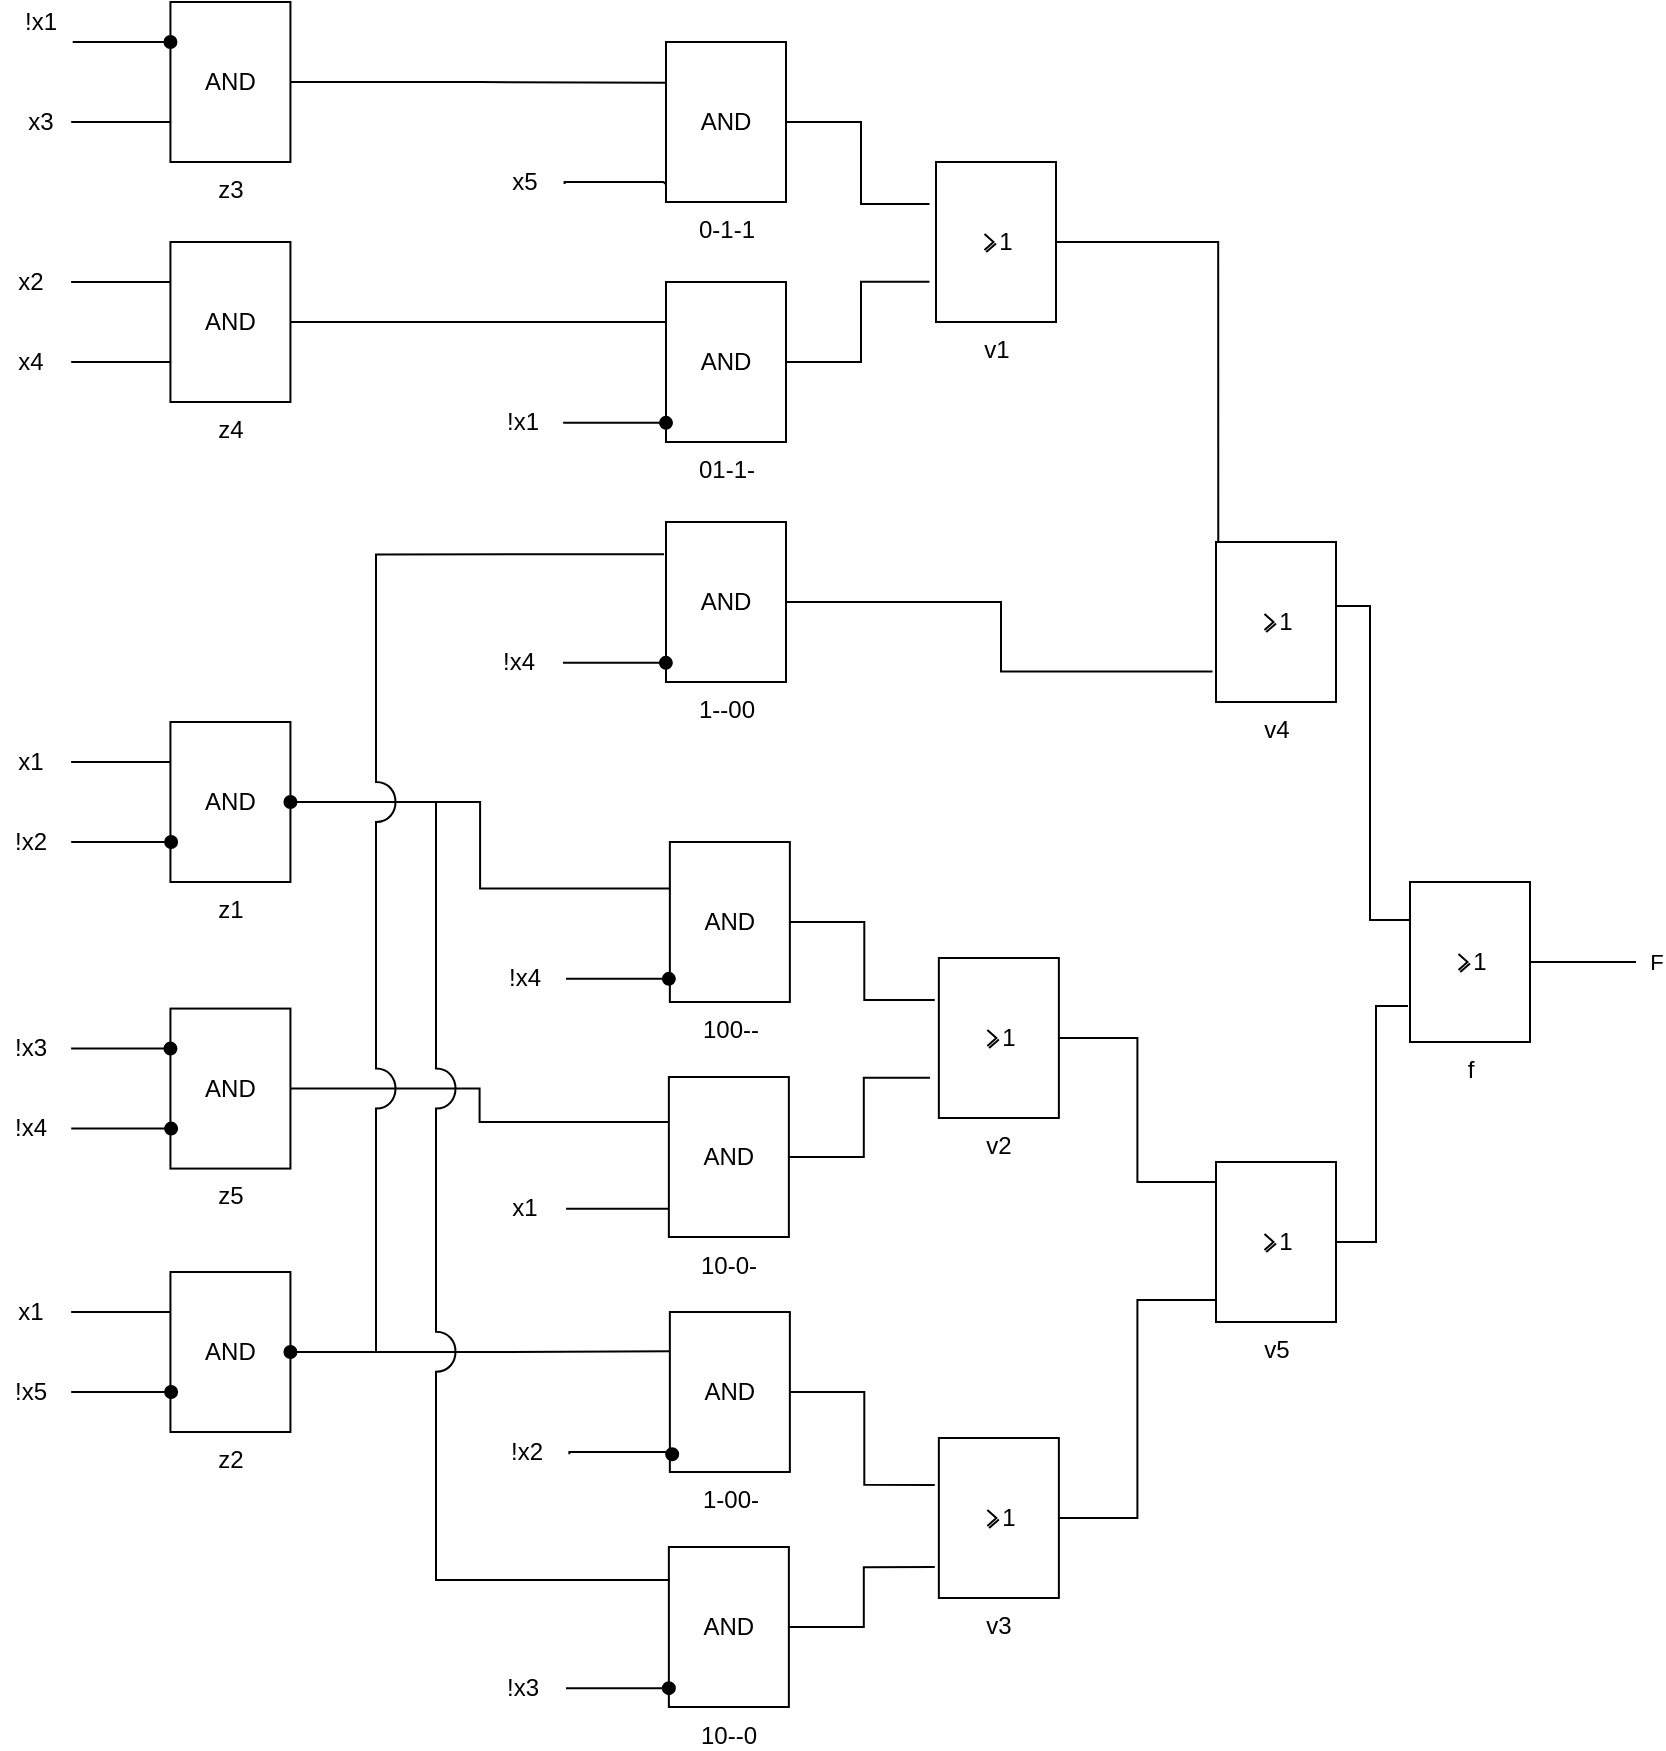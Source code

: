 <mxfile version="12.4.2" type="device" pages="1"><diagram id="nAmW9UyTiqPCp1huqP4M" name="Page-1"><mxGraphModel dx="1326" dy="931" grid="1" gridSize="10" guides="1" tooltips="1" connect="1" arrows="1" fold="1" page="1" pageScale="1" pageWidth="827" pageHeight="1169" math="0" shadow="0"><root><mxCell id="0"/><mxCell id="1" parent="0"/><mxCell id="XmIGuGzAtSbWgml-FMir-24" style="edgeStyle=orthogonalEdgeStyle;rounded=0;orthogonalLoop=1;jettySize=auto;html=1;entryX=0.083;entryY=0.25;entryDx=0;entryDy=0;entryPerimeter=0;startArrow=none;startFill=0;endArrow=none;endFill=0;" edge="1" parent="1" source="15ByhjqZL5MONwlQ2Jp7-44" target="15ByhjqZL5MONwlQ2Jp7-66"><mxGeometry relative="1" as="geometry"/></mxCell><mxCell id="15ByhjqZL5MONwlQ2Jp7-44" value="z4" style="verticalLabelPosition=bottom;shadow=0;dashed=0;align=center;html=1;verticalAlign=top;shape=mxgraph.electrical.iec_logic_gates.and;" parent="1" vertex="1"><mxGeometry x="147.22" y="160" width="60" height="80" as="geometry"/></mxCell><mxCell id="15ByhjqZL5MONwlQ2Jp7-33" style="edgeStyle=orthogonalEdgeStyle;rounded=0;jumpStyle=arc;jumpSize=20;orthogonalLoop=1;jettySize=auto;html=1;endArrow=none;endFill=0;" parent="1" source="15ByhjqZL5MONwlQ2Jp7-34" edge="1"><mxGeometry relative="1" as="geometry"><mxPoint x="97.553" y="695" as="targetPoint"/><Array as="points"><mxPoint x="107.22" y="695"/></Array></mxGeometry></mxCell><mxCell id="XmIGuGzAtSbWgml-FMir-28" style="edgeStyle=orthogonalEdgeStyle;rounded=0;orthogonalLoop=1;jettySize=auto;html=1;entryX=0.023;entryY=0.246;entryDx=0;entryDy=0;entryPerimeter=0;startArrow=none;startFill=0;endArrow=none;endFill=0;" edge="1" parent="1" source="15ByhjqZL5MONwlQ2Jp7-34" target="15ByhjqZL5MONwlQ2Jp7-71"><mxGeometry relative="1" as="geometry"/></mxCell><mxCell id="15ByhjqZL5MONwlQ2Jp7-34" value="z2" style="verticalLabelPosition=bottom;shadow=0;dashed=0;align=center;html=1;verticalAlign=top;shape=mxgraph.electrical.iec_logic_gates.and;" parent="1" vertex="1"><mxGeometry x="147.22" y="675" width="60" height="80" as="geometry"/></mxCell><mxCell id="15ByhjqZL5MONwlQ2Jp7-35" value="x1" style="text;html=1;align=center;verticalAlign=middle;resizable=0;points=[];;autosize=1;" parent="1" vertex="1"><mxGeometry x="62.22" y="685" width="30" height="20" as="geometry"/></mxCell><mxCell id="15ByhjqZL5MONwlQ2Jp7-36" style="edgeStyle=orthogonalEdgeStyle;rounded=0;jumpStyle=arc;jumpSize=20;orthogonalLoop=1;jettySize=auto;html=1;endArrow=none;endFill=0;startArrow=oval;startFill=1;" parent="1" edge="1"><mxGeometry relative="1" as="geometry"><mxPoint x="97.553" y="735" as="targetPoint"/><mxPoint x="147.553" y="735" as="sourcePoint"/><Array as="points"><mxPoint x="147.22" y="735"/><mxPoint x="97.22" y="735"/></Array></mxGeometry></mxCell><mxCell id="15ByhjqZL5MONwlQ2Jp7-37" value="!x5" style="text;html=1;align=center;verticalAlign=middle;resizable=0;points=[];;autosize=1;" parent="1" vertex="1"><mxGeometry x="62.22" y="725" width="30" height="20" as="geometry"/></mxCell><mxCell id="15ByhjqZL5MONwlQ2Jp7-38" style="edgeStyle=orthogonalEdgeStyle;rounded=0;jumpStyle=arc;jumpSize=20;orthogonalLoop=1;jettySize=auto;html=1;endArrow=none;endFill=0;" parent="1" source="15ByhjqZL5MONwlQ2Jp7-39" edge="1"><mxGeometry relative="1" as="geometry"><mxPoint x="97.553" y="420" as="targetPoint"/><Array as="points"><mxPoint x="107.22" y="420"/></Array></mxGeometry></mxCell><mxCell id="XmIGuGzAtSbWgml-FMir-26" style="edgeStyle=orthogonalEdgeStyle;rounded=0;orthogonalLoop=1;jettySize=auto;html=1;entryX=-0.001;entryY=0.291;entryDx=0;entryDy=0;entryPerimeter=0;startArrow=none;startFill=0;endArrow=none;endFill=0;" edge="1" parent="1" source="15ByhjqZL5MONwlQ2Jp7-39" target="15ByhjqZL5MONwlQ2Jp7-81"><mxGeometry relative="1" as="geometry"/></mxCell><mxCell id="15ByhjqZL5MONwlQ2Jp7-39" value="z1" style="verticalLabelPosition=bottom;shadow=0;dashed=0;align=center;html=1;verticalAlign=top;shape=mxgraph.electrical.iec_logic_gates.and;" parent="1" vertex="1"><mxGeometry x="147.22" y="400" width="60" height="80" as="geometry"/></mxCell><mxCell id="15ByhjqZL5MONwlQ2Jp7-40" value="x1" style="text;html=1;align=center;verticalAlign=middle;resizable=0;points=[];;autosize=1;" parent="1" vertex="1"><mxGeometry x="62.22" y="410" width="30" height="20" as="geometry"/></mxCell><mxCell id="15ByhjqZL5MONwlQ2Jp7-41" style="edgeStyle=orthogonalEdgeStyle;rounded=0;jumpStyle=arc;jumpSize=20;orthogonalLoop=1;jettySize=auto;html=1;endArrow=none;endFill=0;startArrow=oval;startFill=1;" parent="1" edge="1"><mxGeometry relative="1" as="geometry"><mxPoint x="97.553" y="460" as="targetPoint"/><mxPoint x="147.553" y="460" as="sourcePoint"/><Array as="points"><mxPoint x="147.22" y="460"/><mxPoint x="97.22" y="460"/></Array></mxGeometry></mxCell><mxCell id="15ByhjqZL5MONwlQ2Jp7-42" value="!x2" style="text;html=1;align=center;verticalAlign=middle;resizable=0;points=[];;autosize=1;" parent="1" vertex="1"><mxGeometry x="62.22" y="450" width="30" height="20" as="geometry"/></mxCell><mxCell id="15ByhjqZL5MONwlQ2Jp7-43" style="edgeStyle=orthogonalEdgeStyle;rounded=0;jumpStyle=arc;jumpSize=20;orthogonalLoop=1;jettySize=auto;html=1;endArrow=none;endFill=0;startArrow=none;startFill=0;" parent="1" source="15ByhjqZL5MONwlQ2Jp7-44" edge="1"><mxGeometry relative="1" as="geometry"><mxPoint x="97.553" y="180" as="targetPoint"/><Array as="points"><mxPoint x="107.22" y="180"/></Array></mxGeometry></mxCell><mxCell id="15ByhjqZL5MONwlQ2Jp7-45" value="x2" style="text;html=1;align=center;verticalAlign=middle;resizable=0;points=[];;autosize=1;" parent="1" vertex="1"><mxGeometry x="62.22" y="170" width="30" height="20" as="geometry"/></mxCell><mxCell id="15ByhjqZL5MONwlQ2Jp7-46" style="edgeStyle=orthogonalEdgeStyle;rounded=0;jumpStyle=arc;jumpSize=20;orthogonalLoop=1;jettySize=auto;html=1;endArrow=none;endFill=0;" parent="1" edge="1"><mxGeometry relative="1" as="geometry"><mxPoint x="97.553" y="220" as="targetPoint"/><mxPoint x="147.553" y="220" as="sourcePoint"/><Array as="points"><mxPoint x="147.22" y="220"/><mxPoint x="97.22" y="220"/></Array></mxGeometry></mxCell><mxCell id="15ByhjqZL5MONwlQ2Jp7-47" value="x4" style="text;html=1;align=center;verticalAlign=middle;resizable=0;points=[];;autosize=1;" parent="1" vertex="1"><mxGeometry x="62.22" y="210" width="30" height="20" as="geometry"/></mxCell><mxCell id="XmIGuGzAtSbWgml-FMir-27" style="edgeStyle=orthogonalEdgeStyle;rounded=0;orthogonalLoop=1;jettySize=auto;html=1;entryX=0.059;entryY=0.281;entryDx=0;entryDy=0;entryPerimeter=0;startArrow=none;startFill=0;endArrow=none;endFill=0;" edge="1" parent="1" source="15ByhjqZL5MONwlQ2Jp7-49" target="15ByhjqZL5MONwlQ2Jp7-86"><mxGeometry relative="1" as="geometry"/></mxCell><mxCell id="15ByhjqZL5MONwlQ2Jp7-49" value="z5" style="verticalLabelPosition=bottom;shadow=0;dashed=0;align=center;html=1;verticalAlign=top;shape=mxgraph.electrical.iec_logic_gates.and;" parent="1" vertex="1"><mxGeometry x="147.22" y="543.29" width="60" height="80" as="geometry"/></mxCell><mxCell id="15ByhjqZL5MONwlQ2Jp7-50" value="!x3" style="text;html=1;align=center;verticalAlign=middle;resizable=0;points=[];;autosize=1;" parent="1" vertex="1"><mxGeometry x="62.22" y="553.29" width="30" height="20" as="geometry"/></mxCell><mxCell id="15ByhjqZL5MONwlQ2Jp7-51" style="edgeStyle=orthogonalEdgeStyle;rounded=0;jumpStyle=arc;jumpSize=20;orthogonalLoop=1;jettySize=auto;html=1;endArrow=none;endFill=0;startArrow=oval;startFill=1;" parent="1" edge="1"><mxGeometry relative="1" as="geometry"><mxPoint x="97.553" y="603.29" as="targetPoint"/><mxPoint x="147.553" y="603.29" as="sourcePoint"/><Array as="points"><mxPoint x="147.22" y="603.29"/><mxPoint x="97.22" y="603.29"/></Array></mxGeometry></mxCell><mxCell id="15ByhjqZL5MONwlQ2Jp7-52" value="!x4" style="text;html=1;align=center;verticalAlign=middle;resizable=0;points=[];;autosize=1;" parent="1" vertex="1"><mxGeometry x="62.22" y="593.29" width="30" height="20" as="geometry"/></mxCell><mxCell id="XmIGuGzAtSbWgml-FMir-23" style="edgeStyle=orthogonalEdgeStyle;rounded=0;orthogonalLoop=1;jettySize=auto;html=1;entryX=0.083;entryY=0.375;entryDx=0;entryDy=0;entryPerimeter=0;startArrow=none;startFill=0;endArrow=none;endFill=0;" edge="1" parent="1" source="15ByhjqZL5MONwlQ2Jp7-54"><mxGeometry relative="1" as="geometry"><mxPoint x="396.934" y="80.429" as="targetPoint"/></mxGeometry></mxCell><mxCell id="15ByhjqZL5MONwlQ2Jp7-54" value="z3" style="verticalLabelPosition=bottom;shadow=0;dashed=0;align=center;html=1;verticalAlign=top;shape=mxgraph.electrical.iec_logic_gates.and;" parent="1" vertex="1"><mxGeometry x="147.22" y="40" width="60" height="80" as="geometry"/></mxCell><mxCell id="15ByhjqZL5MONwlQ2Jp7-56" style="edgeStyle=orthogonalEdgeStyle;rounded=0;jumpStyle=arc;jumpSize=20;orthogonalLoop=1;jettySize=auto;html=1;endArrow=none;endFill=0;" parent="1" edge="1"><mxGeometry relative="1" as="geometry"><mxPoint x="97.553" y="100" as="targetPoint"/><mxPoint x="147.553" y="100" as="sourcePoint"/><Array as="points"><mxPoint x="147.22" y="100"/><mxPoint x="97.22" y="100"/></Array></mxGeometry></mxCell><mxCell id="15ByhjqZL5MONwlQ2Jp7-57" value="x3" style="text;html=1;align=center;verticalAlign=middle;resizable=0;points=[];;autosize=1;" parent="1" vertex="1"><mxGeometry x="67.22" y="90" width="30" height="20" as="geometry"/></mxCell><mxCell id="15ByhjqZL5MONwlQ2Jp7-59" value="!x1" style="text;html=1;align=center;verticalAlign=middle;resizable=0;points=[];;autosize=1;" parent="1" vertex="1"><mxGeometry x="67.22" y="40" width="30" height="20" as="geometry"/></mxCell><mxCell id="15ByhjqZL5MONwlQ2Jp7-119" style="edgeStyle=orthogonalEdgeStyle;rounded=0;jumpStyle=arc;jumpSize=20;orthogonalLoop=1;jettySize=auto;html=1;entryX=-0.054;entryY=0.263;entryDx=0;entryDy=0;entryPerimeter=0;startArrow=none;startFill=0;endArrow=none;endFill=0;" parent="1" source="15ByhjqZL5MONwlQ2Jp7-61" target="15ByhjqZL5MONwlQ2Jp7-111" edge="1"><mxGeometry relative="1" as="geometry"/></mxCell><mxCell id="15ByhjqZL5MONwlQ2Jp7-61" value="0-1-1" style="verticalLabelPosition=bottom;shadow=0;dashed=0;align=center;html=1;verticalAlign=top;shape=mxgraph.electrical.iec_logic_gates.and;" parent="1" vertex="1"><mxGeometry x="395" y="60" width="60" height="80" as="geometry"/></mxCell><mxCell id="15ByhjqZL5MONwlQ2Jp7-120" style="edgeStyle=orthogonalEdgeStyle;rounded=0;jumpStyle=arc;jumpSize=20;orthogonalLoop=1;jettySize=auto;html=1;entryX=-0.054;entryY=0.749;entryDx=0;entryDy=0;entryPerimeter=0;startArrow=none;startFill=0;endArrow=none;endFill=0;" parent="1" source="15ByhjqZL5MONwlQ2Jp7-66" target="15ByhjqZL5MONwlQ2Jp7-111" edge="1"><mxGeometry relative="1" as="geometry"/></mxCell><mxCell id="15ByhjqZL5MONwlQ2Jp7-66" value="01-1-" style="verticalLabelPosition=bottom;shadow=0;dashed=0;align=center;html=1;verticalAlign=top;shape=mxgraph.electrical.iec_logic_gates.and;" parent="1" vertex="1"><mxGeometry x="395" y="180" width="60" height="80" as="geometry"/></mxCell><mxCell id="15ByhjqZL5MONwlQ2Jp7-123" style="edgeStyle=orthogonalEdgeStyle;rounded=0;jumpStyle=arc;jumpSize=20;orthogonalLoop=1;jettySize=auto;html=1;entryX=-0.034;entryY=0.293;entryDx=0;entryDy=0;entryPerimeter=0;startArrow=none;startFill=0;endArrow=none;endFill=0;" parent="1" source="15ByhjqZL5MONwlQ2Jp7-71" target="15ByhjqZL5MONwlQ2Jp7-117" edge="1"><mxGeometry relative="1" as="geometry"/></mxCell><mxCell id="15ByhjqZL5MONwlQ2Jp7-71" value="1-00-" style="verticalLabelPosition=bottom;shadow=0;dashed=0;align=center;html=1;verticalAlign=top;shape=mxgraph.electrical.iec_logic_gates.and;" parent="1" vertex="1"><mxGeometry x="396.93" y="695" width="60" height="80" as="geometry"/></mxCell><mxCell id="15ByhjqZL5MONwlQ2Jp7-124" style="edgeStyle=orthogonalEdgeStyle;rounded=0;jumpStyle=arc;jumpSize=20;orthogonalLoop=1;jettySize=auto;html=1;entryX=-0.034;entryY=0.807;entryDx=0;entryDy=0;entryPerimeter=0;startArrow=none;startFill=0;endArrow=none;endFill=0;" parent="1" source="15ByhjqZL5MONwlQ2Jp7-76" target="15ByhjqZL5MONwlQ2Jp7-117" edge="1"><mxGeometry relative="1" as="geometry"/></mxCell><mxCell id="15ByhjqZL5MONwlQ2Jp7-76" value="10--0" style="verticalLabelPosition=bottom;shadow=0;dashed=0;align=center;html=1;verticalAlign=top;shape=mxgraph.electrical.iec_logic_gates.and;" parent="1" vertex="1"><mxGeometry x="396.43" y="812.5" width="60" height="80" as="geometry"/></mxCell><mxCell id="15ByhjqZL5MONwlQ2Jp7-121" style="edgeStyle=orthogonalEdgeStyle;rounded=0;jumpStyle=arc;jumpSize=20;orthogonalLoop=1;jettySize=auto;html=1;entryX=-0.034;entryY=0.263;entryDx=0;entryDy=0;entryPerimeter=0;startArrow=none;startFill=0;endArrow=none;endFill=0;" parent="1" source="15ByhjqZL5MONwlQ2Jp7-81" target="15ByhjqZL5MONwlQ2Jp7-116" edge="1"><mxGeometry relative="1" as="geometry"/></mxCell><mxCell id="15ByhjqZL5MONwlQ2Jp7-81" value="100--" style="verticalLabelPosition=bottom;shadow=0;dashed=0;align=center;html=1;verticalAlign=top;shape=mxgraph.electrical.iec_logic_gates.and;" parent="1" vertex="1"><mxGeometry x="396.93" y="460" width="60" height="80" as="geometry"/></mxCell><mxCell id="15ByhjqZL5MONwlQ2Jp7-122" style="edgeStyle=orthogonalEdgeStyle;rounded=0;jumpStyle=arc;jumpSize=20;orthogonalLoop=1;jettySize=auto;html=1;entryX=-0.074;entryY=0.749;entryDx=0;entryDy=0;entryPerimeter=0;startArrow=none;startFill=0;endArrow=none;endFill=0;" parent="1" source="15ByhjqZL5MONwlQ2Jp7-86" target="15ByhjqZL5MONwlQ2Jp7-116" edge="1"><mxGeometry relative="1" as="geometry"/></mxCell><mxCell id="15ByhjqZL5MONwlQ2Jp7-86" value="10-0-" style="verticalLabelPosition=bottom;shadow=0;dashed=0;align=center;html=1;verticalAlign=top;shape=mxgraph.electrical.iec_logic_gates.and;" parent="1" vertex="1"><mxGeometry x="396.43" y="577.5" width="60" height="80" as="geometry"/></mxCell><mxCell id="15ByhjqZL5MONwlQ2Jp7-98" style="edgeStyle=orthogonalEdgeStyle;rounded=0;jumpStyle=arc;jumpSize=20;orthogonalLoop=1;jettySize=auto;html=1;endArrow=none;endFill=0;startArrow=none;startFill=0;" parent="1" edge="1"><mxGeometry relative="1" as="geometry"><mxPoint x="344.298" y="131.059" as="targetPoint"/><mxPoint x="394.886" y="131.059" as="sourcePoint"/><Array as="points"><mxPoint x="393.71" y="130"/><mxPoint x="343.71" y="130"/></Array></mxGeometry></mxCell><mxCell id="15ByhjqZL5MONwlQ2Jp7-99" value="x5" style="text;html=1;align=center;verticalAlign=middle;resizable=0;points=[];;autosize=1;" parent="1" vertex="1"><mxGeometry x="308.71" y="120" width="30" height="20" as="geometry"/></mxCell><mxCell id="XmIGuGzAtSbWgml-FMir-22" style="edgeStyle=orthogonalEdgeStyle;rounded=0;orthogonalLoop=1;jettySize=auto;html=1;entryX=0.019;entryY=0.238;entryDx=0;entryDy=0;entryPerimeter=0;startArrow=none;startFill=0;endArrow=none;endFill=0;" edge="1" parent="1" source="15ByhjqZL5MONwlQ2Jp7-111" target="15ByhjqZL5MONwlQ2Jp7-127"><mxGeometry relative="1" as="geometry"/></mxCell><mxCell id="15ByhjqZL5MONwlQ2Jp7-111" value="v1" style="verticalLabelPosition=bottom;shadow=0;dashed=0;align=center;html=1;verticalAlign=top;shape=mxgraph.electrical.iec_logic_gates.or;" parent="1" vertex="1"><mxGeometry x="530" y="120" width="60" height="80" as="geometry"/></mxCell><mxCell id="XmIGuGzAtSbWgml-FMir-19" style="edgeStyle=orthogonalEdgeStyle;rounded=0;orthogonalLoop=1;jettySize=auto;html=1;entryX=0;entryY=0.125;entryDx=0;entryDy=0;entryPerimeter=0;startArrow=none;startFill=0;endArrow=none;endFill=0;" edge="1" parent="1" source="15ByhjqZL5MONwlQ2Jp7-116" target="15ByhjqZL5MONwlQ2Jp7-128"><mxGeometry relative="1" as="geometry"/></mxCell><mxCell id="15ByhjqZL5MONwlQ2Jp7-116" value="v2" style="verticalLabelPosition=bottom;shadow=0;dashed=0;align=center;html=1;verticalAlign=top;shape=mxgraph.electrical.iec_logic_gates.or;" parent="1" vertex="1"><mxGeometry x="531.43" y="518" width="60" height="80" as="geometry"/></mxCell><mxCell id="XmIGuGzAtSbWgml-FMir-20" style="edgeStyle=orthogonalEdgeStyle;rounded=0;orthogonalLoop=1;jettySize=auto;html=1;entryX=-0.005;entryY=0.863;entryDx=0;entryDy=0;entryPerimeter=0;startArrow=none;startFill=0;endArrow=none;endFill=0;" edge="1" parent="1" source="15ByhjqZL5MONwlQ2Jp7-117" target="15ByhjqZL5MONwlQ2Jp7-128"><mxGeometry relative="1" as="geometry"/></mxCell><mxCell id="15ByhjqZL5MONwlQ2Jp7-117" value="v3" style="verticalLabelPosition=bottom;shadow=0;dashed=0;align=center;html=1;verticalAlign=top;shape=mxgraph.electrical.iec_logic_gates.or;" parent="1" vertex="1"><mxGeometry x="531.43" y="758" width="60" height="80" as="geometry"/></mxCell><mxCell id="15ByhjqZL5MONwlQ2Jp7-134" style="edgeStyle=orthogonalEdgeStyle;rounded=0;jumpStyle=arc;jumpSize=20;orthogonalLoop=1;jettySize=auto;html=1;entryX=0;entryY=0.238;entryDx=0;entryDy=0;entryPerimeter=0;startArrow=none;startFill=0;endArrow=none;endFill=0;" parent="1" source="15ByhjqZL5MONwlQ2Jp7-127" target="15ByhjqZL5MONwlQ2Jp7-133" edge="1"><mxGeometry relative="1" as="geometry"><Array as="points"><mxPoint x="747" y="342"/><mxPoint x="747" y="499"/></Array></mxGeometry></mxCell><mxCell id="15ByhjqZL5MONwlQ2Jp7-127" value="v4" style="verticalLabelPosition=bottom;shadow=0;dashed=0;align=center;html=1;verticalAlign=top;shape=mxgraph.electrical.iec_logic_gates.or;" parent="1" vertex="1"><mxGeometry x="670" y="310" width="60" height="80" as="geometry"/></mxCell><mxCell id="15ByhjqZL5MONwlQ2Jp7-135" style="edgeStyle=orthogonalEdgeStyle;rounded=0;jumpStyle=arc;jumpSize=20;orthogonalLoop=1;jettySize=auto;html=1;entryX=-0.017;entryY=0.775;entryDx=0;entryDy=0;entryPerimeter=0;startArrow=none;startFill=0;endArrow=none;endFill=0;" parent="1" source="15ByhjqZL5MONwlQ2Jp7-128" target="15ByhjqZL5MONwlQ2Jp7-133" edge="1"><mxGeometry relative="1" as="geometry"><Array as="points"><mxPoint x="750" y="660"/><mxPoint x="750" y="542"/></Array></mxGeometry></mxCell><mxCell id="15ByhjqZL5MONwlQ2Jp7-128" value="v5" style="verticalLabelPosition=bottom;shadow=0;dashed=0;align=center;html=1;verticalAlign=top;shape=mxgraph.electrical.iec_logic_gates.or;" parent="1" vertex="1"><mxGeometry x="670" y="620" width="60" height="80" as="geometry"/></mxCell><mxCell id="15ByhjqZL5MONwlQ2Jp7-137" value="F" style="edgeStyle=orthogonalEdgeStyle;rounded=0;jumpStyle=arc;jumpSize=20;orthogonalLoop=1;jettySize=auto;html=1;startArrow=none;startFill=0;endArrow=none;endFill=0;" parent="1" source="15ByhjqZL5MONwlQ2Jp7-133" edge="1"><mxGeometry x="1" y="10" relative="1" as="geometry"><mxPoint x="880" y="520" as="targetPoint"/><mxPoint x="10" y="10" as="offset"/></mxGeometry></mxCell><mxCell id="15ByhjqZL5MONwlQ2Jp7-133" value="f" style="verticalLabelPosition=bottom;shadow=0;dashed=0;align=center;html=1;verticalAlign=top;shape=mxgraph.electrical.iec_logic_gates.or;" parent="1" vertex="1"><mxGeometry x="767" y="480" width="60" height="80" as="geometry"/></mxCell><mxCell id="15ByhjqZL5MONwlQ2Jp7-53" style="edgeStyle=orthogonalEdgeStyle;rounded=0;jumpStyle=arc;jumpSize=20;orthogonalLoop=1;jettySize=auto;html=1;endArrow=none;endFill=0;startArrow=oval;startFill=1;" parent="1" source="15ByhjqZL5MONwlQ2Jp7-54" edge="1"><mxGeometry relative="1" as="geometry"><mxPoint x="98.36" y="60" as="targetPoint"/><Array as="points"><mxPoint x="127.72" y="60"/><mxPoint x="127.72" y="60"/></Array></mxGeometry></mxCell><mxCell id="XmIGuGzAtSbWgml-FMir-3" style="edgeStyle=orthogonalEdgeStyle;rounded=0;jumpStyle=arc;jumpSize=20;orthogonalLoop=1;jettySize=auto;html=1;endArrow=none;endFill=0;startArrow=oval;startFill=1;" edge="1" parent="1"><mxGeometry relative="1" as="geometry"><mxPoint x="343.57" y="250.429" as="targetPoint"/><mxPoint x="394.999" y="250.429" as="sourcePoint"/><Array as="points"><mxPoint x="393.28" y="250"/><mxPoint x="343.28" y="250"/></Array></mxGeometry></mxCell><mxCell id="XmIGuGzAtSbWgml-FMir-4" value="!x1" style="text;html=1;align=center;verticalAlign=middle;resizable=0;points=[];;autosize=1;" vertex="1" parent="1"><mxGeometry x="308.28" y="240" width="30" height="20" as="geometry"/></mxCell><mxCell id="XmIGuGzAtSbWgml-FMir-5" style="edgeStyle=orthogonalEdgeStyle;rounded=0;jumpStyle=arc;jumpSize=20;orthogonalLoop=1;jettySize=auto;html=1;endArrow=none;endFill=0;startArrow=oval;startFill=1;" edge="1" parent="1"><mxGeometry relative="1" as="geometry"><mxPoint x="345" y="528.429" as="targetPoint"/><mxPoint x="396.429" y="528.429" as="sourcePoint"/><Array as="points"><mxPoint x="394.28" y="528"/><mxPoint x="344.28" y="528"/></Array></mxGeometry></mxCell><mxCell id="XmIGuGzAtSbWgml-FMir-6" value="!x4" style="text;html=1;align=center;verticalAlign=middle;resizable=0;points=[];;autosize=1;" vertex="1" parent="1"><mxGeometry x="309.28" y="518" width="30" height="20" as="geometry"/></mxCell><mxCell id="XmIGuGzAtSbWgml-FMir-7" style="edgeStyle=orthogonalEdgeStyle;rounded=0;jumpStyle=arc;jumpSize=20;orthogonalLoop=1;jettySize=auto;html=1;endArrow=none;endFill=0;startArrow=none;startFill=0;" edge="1" parent="1"><mxGeometry relative="1" as="geometry"><mxPoint x="345.07" y="643.429" as="targetPoint"/><mxPoint x="396.499" y="643.429" as="sourcePoint"/><Array as="points"><mxPoint x="393.92" y="643"/><mxPoint x="343.92" y="643"/></Array></mxGeometry></mxCell><mxCell id="XmIGuGzAtSbWgml-FMir-8" value="x1" style="text;html=1;align=center;verticalAlign=middle;resizable=0;points=[];;autosize=1;" vertex="1" parent="1"><mxGeometry x="308.92" y="633" width="30" height="20" as="geometry"/></mxCell><mxCell id="XmIGuGzAtSbWgml-FMir-9" style="edgeStyle=orthogonalEdgeStyle;rounded=0;jumpStyle=arc;jumpSize=20;orthogonalLoop=1;jettySize=auto;html=1;endArrow=none;endFill=0;startArrow=oval;startFill=1;" edge="1" parent="1"><mxGeometry relative="1" as="geometry"><mxPoint x="346.65" y="766.143" as="targetPoint"/><mxPoint x="398.079" y="766.143" as="sourcePoint"/><Array as="points"><mxPoint x="395.14" y="765"/><mxPoint x="345.14" y="765"/></Array></mxGeometry></mxCell><mxCell id="XmIGuGzAtSbWgml-FMir-10" value="!x2" style="text;html=1;align=center;verticalAlign=middle;resizable=0;points=[];;autosize=1;" vertex="1" parent="1"><mxGeometry x="310.14" y="755" width="30" height="20" as="geometry"/></mxCell><mxCell id="XmIGuGzAtSbWgml-FMir-11" style="edgeStyle=orthogonalEdgeStyle;rounded=0;jumpStyle=arc;jumpSize=20;orthogonalLoop=1;jettySize=auto;html=1;endArrow=none;endFill=0;startArrow=oval;startFill=1;" edge="1" parent="1"><mxGeometry relative="1" as="geometry"><mxPoint x="344.999" y="883.071" as="targetPoint"/><mxPoint x="396.427" y="883.071" as="sourcePoint"/><Array as="points"><mxPoint x="393.28" y="882.5"/><mxPoint x="343.28" y="882.5"/></Array></mxGeometry></mxCell><mxCell id="XmIGuGzAtSbWgml-FMir-12" value="!x3" style="text;html=1;align=center;verticalAlign=middle;resizable=0;points=[];;autosize=1;" vertex="1" parent="1"><mxGeometry x="308.28" y="872.5" width="30" height="20" as="geometry"/></mxCell><mxCell id="XmIGuGzAtSbWgml-FMir-21" style="edgeStyle=orthogonalEdgeStyle;rounded=0;orthogonalLoop=1;jettySize=auto;html=1;entryX=-0.029;entryY=0.809;entryDx=0;entryDy=0;entryPerimeter=0;startArrow=none;startFill=0;endArrow=none;endFill=0;" edge="1" parent="1" source="XmIGuGzAtSbWgml-FMir-16" target="15ByhjqZL5MONwlQ2Jp7-127"><mxGeometry relative="1" as="geometry"/></mxCell><mxCell id="XmIGuGzAtSbWgml-FMir-16" value="1--00" style="verticalLabelPosition=bottom;shadow=0;dashed=0;align=center;html=1;verticalAlign=top;shape=mxgraph.electrical.iec_logic_gates.and;" vertex="1" parent="1"><mxGeometry x="395.0" y="300" width="60" height="80" as="geometry"/></mxCell><mxCell id="XmIGuGzAtSbWgml-FMir-17" style="edgeStyle=orthogonalEdgeStyle;rounded=0;jumpStyle=arc;jumpSize=20;orthogonalLoop=1;jettySize=auto;html=1;endArrow=none;endFill=0;startArrow=oval;startFill=1;" edge="1" parent="1"><mxGeometry relative="1" as="geometry"><mxPoint x="343.5" y="370.429" as="targetPoint"/><mxPoint x="394.929" y="370.429" as="sourcePoint"/><Array as="points"><mxPoint x="390.92" y="370"/><mxPoint x="340.92" y="370"/></Array></mxGeometry></mxCell><mxCell id="XmIGuGzAtSbWgml-FMir-18" value="!x4" style="text;html=1;align=center;verticalAlign=middle;resizable=0;points=[];;autosize=1;" vertex="1" parent="1"><mxGeometry x="305.92" y="360" width="30" height="20" as="geometry"/></mxCell><mxCell id="15ByhjqZL5MONwlQ2Jp7-48" style="edgeStyle=orthogonalEdgeStyle;rounded=0;jumpStyle=arc;jumpSize=20;orthogonalLoop=1;jettySize=auto;html=1;endArrow=none;endFill=0;startArrow=oval;startFill=1;" parent="1" source="15ByhjqZL5MONwlQ2Jp7-49" edge="1"><mxGeometry relative="1" as="geometry"><mxPoint x="97.553" y="563.29" as="targetPoint"/><Array as="points"><mxPoint x="107.22" y="563.29"/></Array></mxGeometry></mxCell><mxCell id="XmIGuGzAtSbWgml-FMir-31" style="edgeStyle=orthogonalEdgeStyle;rounded=0;jumpStyle=arc;jumpSize=20;orthogonalLoop=1;jettySize=auto;html=1;entryX=0.007;entryY=0.206;entryDx=0;entryDy=0;entryPerimeter=0;startArrow=oval;startFill=1;endArrow=none;endFill=0;" edge="1" parent="1" source="15ByhjqZL5MONwlQ2Jp7-39" target="15ByhjqZL5MONwlQ2Jp7-76"><mxGeometry relative="1" as="geometry"><Array as="points"><mxPoint x="280" y="440"/><mxPoint x="280" y="829"/></Array></mxGeometry></mxCell><mxCell id="XmIGuGzAtSbWgml-FMir-30" style="edgeStyle=orthogonalEdgeStyle;rounded=0;orthogonalLoop=1;jettySize=auto;html=1;entryX=-0.017;entryY=0.202;entryDx=0;entryDy=0;entryPerimeter=0;startArrow=oval;startFill=1;endArrow=none;endFill=0;jumpStyle=arc;jumpSize=20;" edge="1" parent="1" source="15ByhjqZL5MONwlQ2Jp7-34" target="XmIGuGzAtSbWgml-FMir-16"><mxGeometry relative="1" as="geometry"><Array as="points"><mxPoint x="250" y="715"/><mxPoint x="250" y="316"/></Array></mxGeometry></mxCell></root></mxGraphModel></diagram></mxfile>
